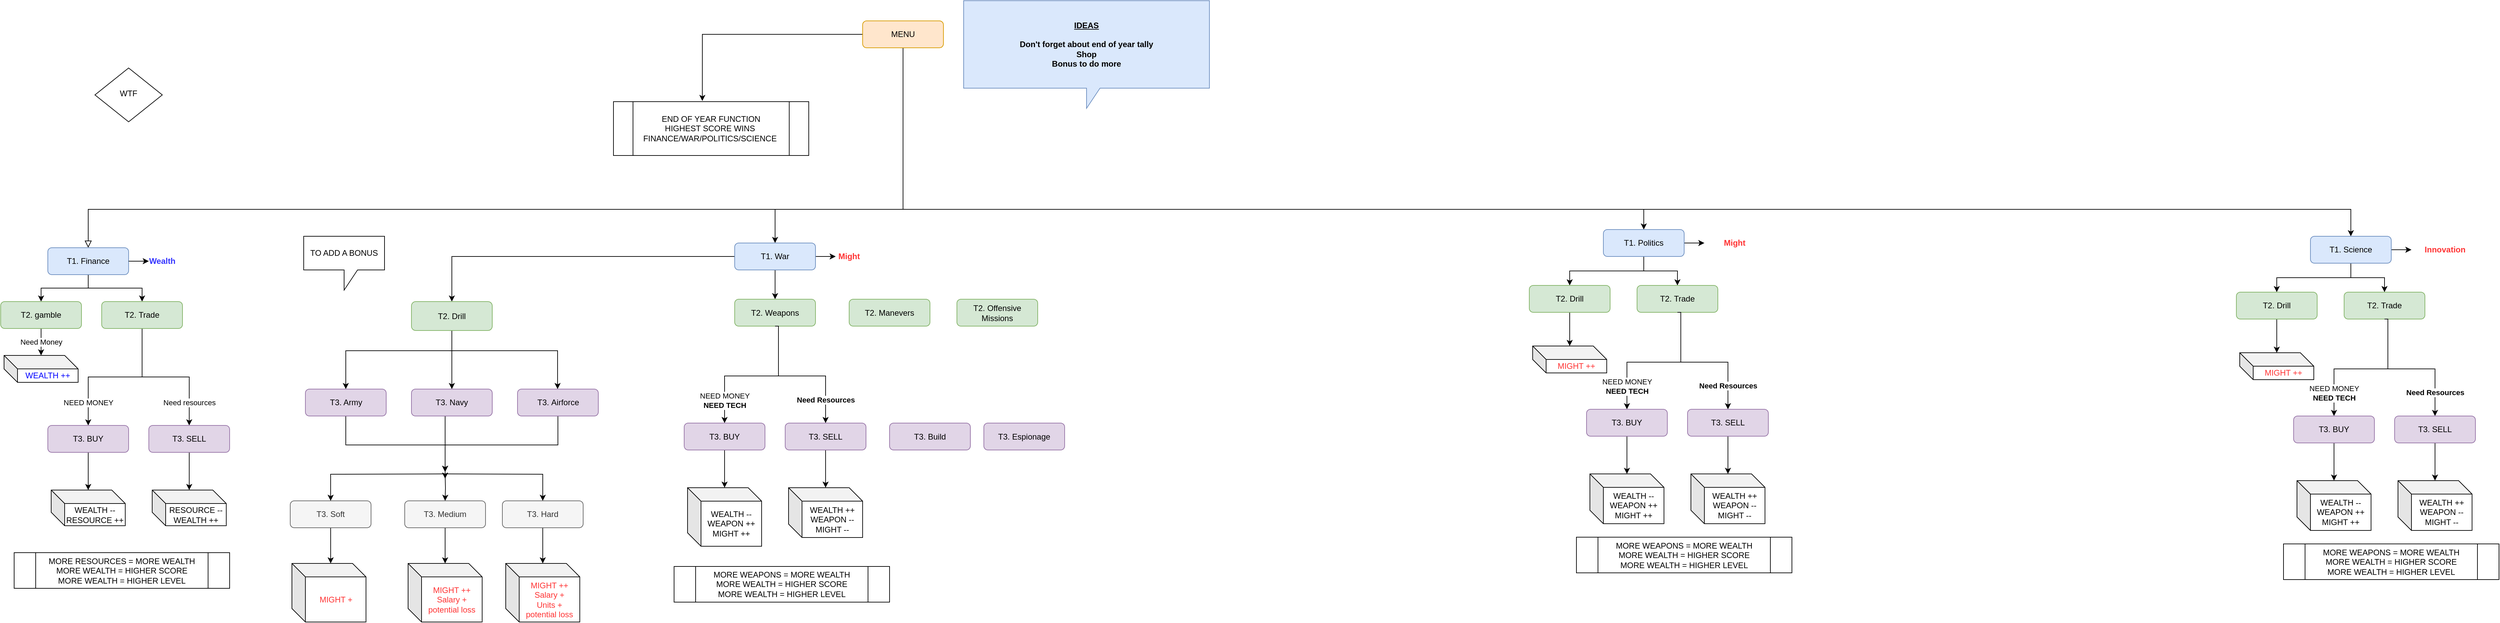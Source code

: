 <mxfile version="13.3.0" type="device" pages="2"><diagram id="C5RBs43oDa-KdzZeNtuy" name="Page-1"><mxGraphModel dx="1431" dy="1806" grid="1" gridSize="10" guides="1" tooltips="1" connect="1" arrows="1" fold="1" page="1" pageScale="1" pageWidth="1169" pageHeight="827" math="0" shadow="0"><root><mxCell id="WIyWlLk6GJQsqaUBKTNV-0"/><mxCell id="WIyWlLk6GJQsqaUBKTNV-1" parent="WIyWlLk6GJQsqaUBKTNV-0"/><mxCell id="WIyWlLk6GJQsqaUBKTNV-2" value="" style="rounded=0;html=1;jettySize=auto;orthogonalLoop=1;fontSize=11;endArrow=block;endFill=0;endSize=8;strokeWidth=1;shadow=0;labelBackgroundColor=none;edgeStyle=orthogonalEdgeStyle;exitX=0.5;exitY=1;exitDx=0;exitDy=0;entryX=0.5;entryY=0;entryDx=0;entryDy=0;" parent="WIyWlLk6GJQsqaUBKTNV-1" source="WIyWlLk6GJQsqaUBKTNV-3" target="WIyWlLk6GJQsqaUBKTNV-7" edge="1"><mxGeometry relative="1" as="geometry"><mxPoint x="360" y="80" as="targetPoint"/><Array as="points"><mxPoint x="1350" y="90"/><mxPoint x="140" y="90"/></Array></mxGeometry></mxCell><mxCell id="rH4AoujXI77hZeZSFGKM-6" style="edgeStyle=orthogonalEdgeStyle;rounded=0;orthogonalLoop=1;jettySize=auto;html=1;entryX=0.5;entryY=0;entryDx=0;entryDy=0;exitX=0.5;exitY=1;exitDx=0;exitDy=0;" parent="WIyWlLk6GJQsqaUBKTNV-1" source="WIyWlLk6GJQsqaUBKTNV-3" target="rH4AoujXI77hZeZSFGKM-5" edge="1"><mxGeometry relative="1" as="geometry"><Array as="points"><mxPoint x="920" y="90"/><mxPoint x="880" y="90"/></Array></mxGeometry></mxCell><mxCell id="rH4AoujXI77hZeZSFGKM-82" style="edgeStyle=orthogonalEdgeStyle;rounded=0;orthogonalLoop=1;jettySize=auto;html=1;entryX=0.5;entryY=0;entryDx=0;entryDy=0;fontColor=#FF3333;" parent="WIyWlLk6GJQsqaUBKTNV-1" source="WIyWlLk6GJQsqaUBKTNV-3" target="rH4AoujXI77hZeZSFGKM-67" edge="1"><mxGeometry relative="1" as="geometry"><Array as="points"><mxPoint x="1350" y="90"/><mxPoint x="2450" y="90"/></Array></mxGeometry></mxCell><mxCell id="rH4AoujXI77hZeZSFGKM-83" style="edgeStyle=orthogonalEdgeStyle;rounded=0;orthogonalLoop=1;jettySize=auto;html=1;entryX=0.455;entryY=-0.012;entryDx=0;entryDy=0;entryPerimeter=0;fontColor=#FF3333;" parent="WIyWlLk6GJQsqaUBKTNV-1" source="WIyWlLk6GJQsqaUBKTNV-3" target="rH4AoujXI77hZeZSFGKM-20" edge="1"><mxGeometry relative="1" as="geometry"/></mxCell><mxCell id="zy7K51G2EDjG5SIiuKVF-21" style="edgeStyle=orthogonalEdgeStyle;rounded=0;orthogonalLoop=1;jettySize=auto;html=1;entryX=0.5;entryY=0;entryDx=0;entryDy=0;" edge="1" parent="WIyWlLk6GJQsqaUBKTNV-1" source="WIyWlLk6GJQsqaUBKTNV-3" target="zy7K51G2EDjG5SIiuKVF-3"><mxGeometry relative="1" as="geometry"><Array as="points"><mxPoint x="1350" y="90"/><mxPoint x="3500" y="90"/></Array></mxGeometry></mxCell><mxCell id="WIyWlLk6GJQsqaUBKTNV-3" value="MENU" style="rounded=1;whiteSpace=wrap;html=1;fontSize=12;glass=0;strokeWidth=1;shadow=0;fillColor=#ffe6cc;strokeColor=#d79b00;" parent="WIyWlLk6GJQsqaUBKTNV-1" vertex="1"><mxGeometry x="1290" y="-190" width="120" height="40" as="geometry"/></mxCell><mxCell id="rH4AoujXI77hZeZSFGKM-3" style="edgeStyle=orthogonalEdgeStyle;rounded=0;orthogonalLoop=1;jettySize=auto;html=1;entryX=0.5;entryY=0;entryDx=0;entryDy=0;" parent="WIyWlLk6GJQsqaUBKTNV-1" source="WIyWlLk6GJQsqaUBKTNV-7" target="rH4AoujXI77hZeZSFGKM-1" edge="1"><mxGeometry relative="1" as="geometry"/></mxCell><mxCell id="rH4AoujXI77hZeZSFGKM-4" style="edgeStyle=orthogonalEdgeStyle;rounded=0;orthogonalLoop=1;jettySize=auto;html=1;entryX=0.5;entryY=0;entryDx=0;entryDy=0;" parent="WIyWlLk6GJQsqaUBKTNV-1" source="WIyWlLk6GJQsqaUBKTNV-7" target="rH4AoujXI77hZeZSFGKM-2" edge="1"><mxGeometry relative="1" as="geometry"/></mxCell><mxCell id="WIyWlLk6GJQsqaUBKTNV-7" value="T1. Finance" style="rounded=1;whiteSpace=wrap;html=1;fontSize=12;glass=0;strokeWidth=1;shadow=0;fillColor=#dae8fc;strokeColor=#6c8ebf;" parent="WIyWlLk6GJQsqaUBKTNV-1" vertex="1"><mxGeometry x="80" y="147" width="120" height="40" as="geometry"/></mxCell><mxCell id="WIyWlLk6GJQsqaUBKTNV-10" value="WTF" style="rhombus;whiteSpace=wrap;html=1;shadow=0;fontFamily=Helvetica;fontSize=12;align=center;strokeWidth=1;spacing=6;spacingTop=-4;" parent="WIyWlLk6GJQsqaUBKTNV-1" vertex="1"><mxGeometry x="150" y="-120" width="100" height="80" as="geometry"/></mxCell><mxCell id="rH4AoujXI77hZeZSFGKM-8" value="Need Money" style="edgeStyle=orthogonalEdgeStyle;rounded=0;orthogonalLoop=1;jettySize=auto;html=1;" parent="WIyWlLk6GJQsqaUBKTNV-1" source="rH4AoujXI77hZeZSFGKM-1" target="rH4AoujXI77hZeZSFGKM-7" edge="1"><mxGeometry relative="1" as="geometry"/></mxCell><mxCell id="rH4AoujXI77hZeZSFGKM-1" value="T2.&amp;nbsp;gamble" style="rounded=1;whiteSpace=wrap;html=1;fontSize=12;glass=0;strokeWidth=1;shadow=0;fillColor=#d5e8d4;strokeColor=#82b366;" parent="WIyWlLk6GJQsqaUBKTNV-1" vertex="1"><mxGeometry x="10" y="227" width="120" height="40" as="geometry"/></mxCell><mxCell id="rH4AoujXI77hZeZSFGKM-12" value="NEED MONEY" style="edgeStyle=orthogonalEdgeStyle;rounded=0;orthogonalLoop=1;jettySize=auto;html=1;entryX=0.5;entryY=0;entryDx=0;entryDy=0;" parent="WIyWlLk6GJQsqaUBKTNV-1" source="rH4AoujXI77hZeZSFGKM-2" target="rH4AoujXI77hZeZSFGKM-10" edge="1"><mxGeometry x="0.696" relative="1" as="geometry"><mxPoint as="offset"/></mxGeometry></mxCell><mxCell id="rH4AoujXI77hZeZSFGKM-13" value="Need resources" style="edgeStyle=orthogonalEdgeStyle;rounded=0;orthogonalLoop=1;jettySize=auto;html=1;entryX=0.5;entryY=0;entryDx=0;entryDy=0;" parent="WIyWlLk6GJQsqaUBKTNV-1" source="rH4AoujXI77hZeZSFGKM-2" target="rH4AoujXI77hZeZSFGKM-11" edge="1"><mxGeometry x="0.682" relative="1" as="geometry"><mxPoint as="offset"/></mxGeometry></mxCell><mxCell id="rH4AoujXI77hZeZSFGKM-2" value="T2.&amp;nbsp;Trade" style="rounded=1;whiteSpace=wrap;html=1;fontSize=12;glass=0;strokeWidth=1;shadow=0;fillColor=#d5e8d4;strokeColor=#82b366;" parent="WIyWlLk6GJQsqaUBKTNV-1" vertex="1"><mxGeometry x="160" y="227" width="120" height="40" as="geometry"/></mxCell><mxCell id="rH4AoujXI77hZeZSFGKM-22" style="edgeStyle=orthogonalEdgeStyle;rounded=0;orthogonalLoop=1;jettySize=auto;html=1;entryX=0.5;entryY=0;entryDx=0;entryDy=0;" parent="WIyWlLk6GJQsqaUBKTNV-1" source="rH4AoujXI77hZeZSFGKM-5" target="rH4AoujXI77hZeZSFGKM-21" edge="1"><mxGeometry relative="1" as="geometry"/></mxCell><mxCell id="rH4AoujXI77hZeZSFGKM-24" style="edgeStyle=orthogonalEdgeStyle;rounded=0;orthogonalLoop=1;jettySize=auto;html=1;" parent="WIyWlLk6GJQsqaUBKTNV-1" source="rH4AoujXI77hZeZSFGKM-5" target="rH4AoujXI77hZeZSFGKM-23" edge="1"><mxGeometry relative="1" as="geometry"/></mxCell><mxCell id="rH4AoujXI77hZeZSFGKM-31" style="edgeStyle=orthogonalEdgeStyle;rounded=0;orthogonalLoop=1;jettySize=auto;html=1;" parent="WIyWlLk6GJQsqaUBKTNV-1" source="rH4AoujXI77hZeZSFGKM-5" target="rH4AoujXI77hZeZSFGKM-30" edge="1"><mxGeometry relative="1" as="geometry"/></mxCell><mxCell id="rH4AoujXI77hZeZSFGKM-5" value="T1.&amp;nbsp;War" style="rounded=1;whiteSpace=wrap;html=1;fontSize=12;glass=0;strokeWidth=1;shadow=0;fillColor=#dae8fc;strokeColor=#6c8ebf;" parent="WIyWlLk6GJQsqaUBKTNV-1" vertex="1"><mxGeometry x="1100" y="140" width="120" height="40" as="geometry"/></mxCell><mxCell id="rH4AoujXI77hZeZSFGKM-7" value="&lt;font color=&quot;#0000ff&quot;&gt;WEALTH ++&lt;/font&gt;" style="shape=cube;whiteSpace=wrap;html=1;boundedLbl=1;backgroundOutline=1;darkOpacity=0.05;darkOpacity2=0.1;" parent="WIyWlLk6GJQsqaUBKTNV-1" vertex="1"><mxGeometry x="15" y="307" width="110" height="40" as="geometry"/></mxCell><mxCell id="rH4AoujXI77hZeZSFGKM-15" style="edgeStyle=orthogonalEdgeStyle;rounded=0;orthogonalLoop=1;jettySize=auto;html=1;" parent="WIyWlLk6GJQsqaUBKTNV-1" source="rH4AoujXI77hZeZSFGKM-10" target="rH4AoujXI77hZeZSFGKM-14" edge="1"><mxGeometry relative="1" as="geometry"/></mxCell><mxCell id="rH4AoujXI77hZeZSFGKM-10" value="T3.&amp;nbsp;BUY" style="rounded=1;whiteSpace=wrap;html=1;fontSize=12;glass=0;strokeWidth=1;shadow=0;fillColor=#e1d5e7;strokeColor=#9673a6;" parent="WIyWlLk6GJQsqaUBKTNV-1" vertex="1"><mxGeometry x="80" y="411" width="120" height="40" as="geometry"/></mxCell><mxCell id="rH4AoujXI77hZeZSFGKM-17" style="edgeStyle=orthogonalEdgeStyle;rounded=0;orthogonalLoop=1;jettySize=auto;html=1;" parent="WIyWlLk6GJQsqaUBKTNV-1" source="rH4AoujXI77hZeZSFGKM-11" target="rH4AoujXI77hZeZSFGKM-16" edge="1"><mxGeometry relative="1" as="geometry"/></mxCell><mxCell id="rH4AoujXI77hZeZSFGKM-11" value="T3.&amp;nbsp;SELL" style="rounded=1;whiteSpace=wrap;html=1;fontSize=12;glass=0;strokeWidth=1;shadow=0;fillColor=#e1d5e7;strokeColor=#9673a6;" parent="WIyWlLk6GJQsqaUBKTNV-1" vertex="1"><mxGeometry x="230" y="411" width="120" height="40" as="geometry"/></mxCell><mxCell id="rH4AoujXI77hZeZSFGKM-14" value="WEALTH --&lt;br&gt;RESOURCE ++" style="shape=cube;whiteSpace=wrap;html=1;boundedLbl=1;backgroundOutline=1;darkOpacity=0.05;darkOpacity2=0.1;" parent="WIyWlLk6GJQsqaUBKTNV-1" vertex="1"><mxGeometry x="85" y="507" width="110" height="53" as="geometry"/></mxCell><mxCell id="rH4AoujXI77hZeZSFGKM-16" value="RESOURCE --&lt;br&gt;WEALTH ++" style="shape=cube;whiteSpace=wrap;html=1;boundedLbl=1;backgroundOutline=1;darkOpacity=0.05;darkOpacity2=0.1;" parent="WIyWlLk6GJQsqaUBKTNV-1" vertex="1"><mxGeometry x="235" y="507" width="110" height="53" as="geometry"/></mxCell><mxCell id="rH4AoujXI77hZeZSFGKM-18" value="MORE RESOURCES = MORE WEALTH&lt;br&gt;MORE WEALTH = HIGHER SCORE&lt;br&gt;MORE WEALTH = HIGHER LEVEL" style="shape=process;whiteSpace=wrap;html=1;backgroundOutline=1;" parent="WIyWlLk6GJQsqaUBKTNV-1" vertex="1"><mxGeometry x="30" y="600" width="320" height="53" as="geometry"/></mxCell><mxCell id="rH4AoujXI77hZeZSFGKM-20" value="END OF YEAR FUNCTION&lt;br&gt;HIGHEST SCORE WINS&amp;nbsp;&lt;br&gt;FINANCE/WAR/POLITICS/SCIENCE&amp;nbsp;" style="shape=process;whiteSpace=wrap;html=1;backgroundOutline=1;" parent="WIyWlLk6GJQsqaUBKTNV-1" vertex="1"><mxGeometry x="920" y="-70" width="290" height="80" as="geometry"/></mxCell><mxCell id="rH4AoujXI77hZeZSFGKM-21" value="T2. Weapons" style="rounded=1;whiteSpace=wrap;html=1;fontSize=12;glass=0;strokeWidth=1;shadow=0;fillColor=#d5e8d4;strokeColor=#82b366;" parent="WIyWlLk6GJQsqaUBKTNV-1" vertex="1"><mxGeometry x="1100" y="223.5" width="120" height="40" as="geometry"/></mxCell><mxCell id="-z6xKTFZvxS5Gk8_AMt1-5" style="edgeStyle=orthogonalEdgeStyle;rounded=0;orthogonalLoop=1;jettySize=auto;html=1;" edge="1" parent="WIyWlLk6GJQsqaUBKTNV-1" source="rH4AoujXI77hZeZSFGKM-23" target="-z6xKTFZvxS5Gk8_AMt1-15"><mxGeometry relative="1" as="geometry"><mxPoint x="680" y="310" as="targetPoint"/></mxGeometry></mxCell><mxCell id="-z6xKTFZvxS5Gk8_AMt1-17" style="edgeStyle=orthogonalEdgeStyle;rounded=0;orthogonalLoop=1;jettySize=auto;html=1;entryX=0.5;entryY=0;entryDx=0;entryDy=0;" edge="1" parent="WIyWlLk6GJQsqaUBKTNV-1" source="rH4AoujXI77hZeZSFGKM-23" target="-z6xKTFZvxS5Gk8_AMt1-14"><mxGeometry relative="1" as="geometry"><Array as="points"><mxPoint x="680" y="300"/><mxPoint x="522" y="300"/></Array></mxGeometry></mxCell><mxCell id="-z6xKTFZvxS5Gk8_AMt1-18" style="edgeStyle=orthogonalEdgeStyle;rounded=0;orthogonalLoop=1;jettySize=auto;html=1;" edge="1" parent="WIyWlLk6GJQsqaUBKTNV-1" source="rH4AoujXI77hZeZSFGKM-23" target="-z6xKTFZvxS5Gk8_AMt1-16"><mxGeometry relative="1" as="geometry"><Array as="points"><mxPoint x="680" y="300"/><mxPoint x="837" y="300"/></Array></mxGeometry></mxCell><mxCell id="rH4AoujXI77hZeZSFGKM-23" value="T2.&amp;nbsp;Drill" style="rounded=1;whiteSpace=wrap;html=1;fontSize=12;glass=0;strokeWidth=1;shadow=0;fillColor=#d5e8d4;strokeColor=#82b366;" parent="WIyWlLk6GJQsqaUBKTNV-1" vertex="1"><mxGeometry x="620" y="227" width="120" height="43" as="geometry"/></mxCell><mxCell id="rH4AoujXI77hZeZSFGKM-25" value="&lt;font color=&quot;#3333ff&quot;&gt;&lt;b&gt;Wealth&lt;/b&gt;&lt;/font&gt;" style="text;html=1;strokeColor=none;fillColor=none;align=center;verticalAlign=middle;whiteSpace=wrap;rounded=0;" parent="WIyWlLk6GJQsqaUBKTNV-1" vertex="1"><mxGeometry x="230" y="157" width="40" height="20" as="geometry"/></mxCell><mxCell id="rH4AoujXI77hZeZSFGKM-26" value="" style="edgeStyle=orthogonalEdgeStyle;rounded=0;orthogonalLoop=1;jettySize=auto;html=1;" parent="WIyWlLk6GJQsqaUBKTNV-1" source="WIyWlLk6GJQsqaUBKTNV-7" target="rH4AoujXI77hZeZSFGKM-25" edge="1"><mxGeometry relative="1" as="geometry"/></mxCell><mxCell id="rH4AoujXI77hZeZSFGKM-30" value="Might" style="text;html=1;strokeColor=none;fillColor=none;align=center;verticalAlign=middle;whiteSpace=wrap;rounded=0;fontColor=#FF3333;fontStyle=1" parent="WIyWlLk6GJQsqaUBKTNV-1" vertex="1"><mxGeometry x="1250" y="150" width="40" height="20" as="geometry"/></mxCell><mxCell id="rH4AoujXI77hZeZSFGKM-32" value="&lt;font color=&quot;#ff3333&quot;&gt;MIGHT +&lt;br&gt;&lt;/font&gt;" style="shape=cube;whiteSpace=wrap;html=1;boundedLbl=1;backgroundOutline=1;darkOpacity=0.05;darkOpacity2=0.1;" parent="WIyWlLk6GJQsqaUBKTNV-1" vertex="1"><mxGeometry x="442.5" y="616" width="110" height="87" as="geometry"/></mxCell><mxCell id="rH4AoujXI77hZeZSFGKM-54" value="NEED MONEY&lt;br&gt;&lt;b&gt;NEED TECH&lt;/b&gt;" style="edgeStyle=orthogonalEdgeStyle;rounded=0;orthogonalLoop=1;jettySize=auto;html=1;entryX=0.5;entryY=0;entryDx=0;entryDy=0;" parent="WIyWlLk6GJQsqaUBKTNV-1" target="rH4AoujXI77hZeZSFGKM-57" edge="1"><mxGeometry x="0.696" relative="1" as="geometry"><mxPoint x="1165" y="263.5" as="sourcePoint"/><mxPoint as="offset"/><Array as="points"><mxPoint x="1165" y="337.5"/><mxPoint x="1085" y="337.5"/></Array></mxGeometry></mxCell><mxCell id="rH4AoujXI77hZeZSFGKM-55" value="&lt;b&gt;Need Resources&lt;/b&gt;" style="edgeStyle=orthogonalEdgeStyle;rounded=0;orthogonalLoop=1;jettySize=auto;html=1;entryX=0.5;entryY=0;entryDx=0;entryDy=0;exitX=0.5;exitY=1;exitDx=0;exitDy=0;" parent="WIyWlLk6GJQsqaUBKTNV-1" source="rH4AoujXI77hZeZSFGKM-21" target="rH4AoujXI77hZeZSFGKM-59" edge="1"><mxGeometry x="0.682" relative="1" as="geometry"><mxPoint x="1165" y="263.5" as="sourcePoint"/><mxPoint as="offset"/><Array as="points"><mxPoint x="1165" y="263.5"/><mxPoint x="1165" y="337.5"/><mxPoint x="1235" y="337.5"/></Array></mxGeometry></mxCell><mxCell id="rH4AoujXI77hZeZSFGKM-56" style="edgeStyle=orthogonalEdgeStyle;rounded=0;orthogonalLoop=1;jettySize=auto;html=1;" parent="WIyWlLk6GJQsqaUBKTNV-1" source="rH4AoujXI77hZeZSFGKM-57" target="rH4AoujXI77hZeZSFGKM-60" edge="1"><mxGeometry relative="1" as="geometry"/></mxCell><mxCell id="rH4AoujXI77hZeZSFGKM-57" value="T3.&amp;nbsp;BUY" style="rounded=1;whiteSpace=wrap;html=1;fontSize=12;glass=0;strokeWidth=1;shadow=0;fillColor=#e1d5e7;strokeColor=#9673a6;" parent="WIyWlLk6GJQsqaUBKTNV-1" vertex="1"><mxGeometry x="1025" y="407.5" width="120" height="40" as="geometry"/></mxCell><mxCell id="rH4AoujXI77hZeZSFGKM-58" style="edgeStyle=orthogonalEdgeStyle;rounded=0;orthogonalLoop=1;jettySize=auto;html=1;" parent="WIyWlLk6GJQsqaUBKTNV-1" source="rH4AoujXI77hZeZSFGKM-59" target="rH4AoujXI77hZeZSFGKM-61" edge="1"><mxGeometry relative="1" as="geometry"/></mxCell><mxCell id="rH4AoujXI77hZeZSFGKM-59" value="T3.&amp;nbsp;SELL" style="rounded=1;whiteSpace=wrap;html=1;fontSize=12;glass=0;strokeWidth=1;shadow=0;fillColor=#e1d5e7;strokeColor=#9673a6;" parent="WIyWlLk6GJQsqaUBKTNV-1" vertex="1"><mxGeometry x="1175" y="407.5" width="120" height="40" as="geometry"/></mxCell><mxCell id="rH4AoujXI77hZeZSFGKM-60" value="WEALTH --&lt;br&gt;WEAPON ++&lt;br&gt;MIGHT ++" style="shape=cube;whiteSpace=wrap;html=1;boundedLbl=1;backgroundOutline=1;darkOpacity=0.05;darkOpacity2=0.1;" parent="WIyWlLk6GJQsqaUBKTNV-1" vertex="1"><mxGeometry x="1030" y="503.5" width="110" height="87" as="geometry"/></mxCell><mxCell id="rH4AoujXI77hZeZSFGKM-61" value="WEALTH ++&lt;br&gt;WEAPON --&lt;br&gt;MIGHT --" style="shape=cube;whiteSpace=wrap;html=1;boundedLbl=1;backgroundOutline=1;darkOpacity=0.05;darkOpacity2=0.1;" parent="WIyWlLk6GJQsqaUBKTNV-1" vertex="1"><mxGeometry x="1180" y="503.5" width="110" height="74" as="geometry"/></mxCell><mxCell id="rH4AoujXI77hZeZSFGKM-63" value="MORE WEAPONS = MORE WEALTH&lt;br&gt;MORE WEALTH = HIGHER SCORE&lt;br&gt;MORE WEALTH = HIGHER LEVEL" style="shape=process;whiteSpace=wrap;html=1;backgroundOutline=1;" parent="WIyWlLk6GJQsqaUBKTNV-1" vertex="1"><mxGeometry x="1010" y="620.5" width="320" height="53" as="geometry"/></mxCell><mxCell id="rH4AoujXI77hZeZSFGKM-64" style="edgeStyle=orthogonalEdgeStyle;rounded=0;orthogonalLoop=1;jettySize=auto;html=1;entryX=0.5;entryY=0;entryDx=0;entryDy=0;" parent="WIyWlLk6GJQsqaUBKTNV-1" source="rH4AoujXI77hZeZSFGKM-67" target="rH4AoujXI77hZeZSFGKM-68" edge="1"><mxGeometry relative="1" as="geometry"/></mxCell><mxCell id="rH4AoujXI77hZeZSFGKM-65" style="edgeStyle=orthogonalEdgeStyle;rounded=0;orthogonalLoop=1;jettySize=auto;html=1;" parent="WIyWlLk6GJQsqaUBKTNV-1" source="rH4AoujXI77hZeZSFGKM-67" target="rH4AoujXI77hZeZSFGKM-70" edge="1"><mxGeometry relative="1" as="geometry"/></mxCell><mxCell id="rH4AoujXI77hZeZSFGKM-66" style="edgeStyle=orthogonalEdgeStyle;rounded=0;orthogonalLoop=1;jettySize=auto;html=1;" parent="WIyWlLk6GJQsqaUBKTNV-1" source="rH4AoujXI77hZeZSFGKM-67" target="rH4AoujXI77hZeZSFGKM-71" edge="1"><mxGeometry relative="1" as="geometry"/></mxCell><mxCell id="rH4AoujXI77hZeZSFGKM-67" value="T1. Politics" style="rounded=1;whiteSpace=wrap;html=1;fontSize=12;glass=0;strokeWidth=1;shadow=0;fillColor=#dae8fc;strokeColor=#6c8ebf;" parent="WIyWlLk6GJQsqaUBKTNV-1" vertex="1"><mxGeometry x="2390" y="120" width="120" height="40" as="geometry"/></mxCell><mxCell id="rH4AoujXI77hZeZSFGKM-68" value="T2.&amp;nbsp;Trade" style="rounded=1;whiteSpace=wrap;html=1;fontSize=12;glass=0;strokeWidth=1;shadow=0;fillColor=#d5e8d4;strokeColor=#82b366;" parent="WIyWlLk6GJQsqaUBKTNV-1" vertex="1"><mxGeometry x="2440" y="203" width="120" height="40" as="geometry"/></mxCell><mxCell id="rH4AoujXI77hZeZSFGKM-69" style="edgeStyle=orthogonalEdgeStyle;rounded=0;orthogonalLoop=1;jettySize=auto;html=1;fontColor=#FF3333;" parent="WIyWlLk6GJQsqaUBKTNV-1" source="rH4AoujXI77hZeZSFGKM-70" target="rH4AoujXI77hZeZSFGKM-72" edge="1"><mxGeometry relative="1" as="geometry"/></mxCell><mxCell id="rH4AoujXI77hZeZSFGKM-70" value="T2.&amp;nbsp;Drill" style="rounded=1;whiteSpace=wrap;html=1;fontSize=12;glass=0;strokeWidth=1;shadow=0;fillColor=#d5e8d4;strokeColor=#82b366;" parent="WIyWlLk6GJQsqaUBKTNV-1" vertex="1"><mxGeometry x="2280" y="203" width="120" height="40" as="geometry"/></mxCell><mxCell id="rH4AoujXI77hZeZSFGKM-71" value="Might" style="text;html=1;strokeColor=none;fillColor=none;align=center;verticalAlign=middle;whiteSpace=wrap;rounded=0;fontColor=#FF3333;fontStyle=1" parent="WIyWlLk6GJQsqaUBKTNV-1" vertex="1"><mxGeometry x="2540" y="130" width="90" height="20" as="geometry"/></mxCell><mxCell id="rH4AoujXI77hZeZSFGKM-72" value="&lt;font color=&quot;#ff3333&quot;&gt;MIGHT ++&lt;/font&gt;" style="shape=cube;whiteSpace=wrap;html=1;boundedLbl=1;backgroundOutline=1;darkOpacity=0.05;darkOpacity2=0.1;" parent="WIyWlLk6GJQsqaUBKTNV-1" vertex="1"><mxGeometry x="2285" y="293" width="110" height="40" as="geometry"/></mxCell><mxCell id="rH4AoujXI77hZeZSFGKM-73" value="NEED MONEY&lt;br&gt;&lt;b&gt;NEED TECH&lt;/b&gt;" style="edgeStyle=orthogonalEdgeStyle;rounded=0;orthogonalLoop=1;jettySize=auto;html=1;entryX=0.5;entryY=0;entryDx=0;entryDy=0;" parent="WIyWlLk6GJQsqaUBKTNV-1" target="rH4AoujXI77hZeZSFGKM-76" edge="1"><mxGeometry x="0.696" relative="1" as="geometry"><mxPoint x="2505" y="243" as="sourcePoint"/><mxPoint as="offset"/><Array as="points"><mxPoint x="2505" y="317"/><mxPoint x="2425" y="317"/></Array></mxGeometry></mxCell><mxCell id="rH4AoujXI77hZeZSFGKM-74" value="&lt;b&gt;Need Resources&lt;/b&gt;" style="edgeStyle=orthogonalEdgeStyle;rounded=0;orthogonalLoop=1;jettySize=auto;html=1;entryX=0.5;entryY=0;entryDx=0;entryDy=0;exitX=0.5;exitY=1;exitDx=0;exitDy=0;" parent="WIyWlLk6GJQsqaUBKTNV-1" source="rH4AoujXI77hZeZSFGKM-68" target="rH4AoujXI77hZeZSFGKM-78" edge="1"><mxGeometry x="0.682" relative="1" as="geometry"><mxPoint x="2505" y="243" as="sourcePoint"/><mxPoint as="offset"/><Array as="points"><mxPoint x="2505" y="243"/><mxPoint x="2505" y="317"/><mxPoint x="2575" y="317"/></Array></mxGeometry></mxCell><mxCell id="rH4AoujXI77hZeZSFGKM-75" style="edgeStyle=orthogonalEdgeStyle;rounded=0;orthogonalLoop=1;jettySize=auto;html=1;" parent="WIyWlLk6GJQsqaUBKTNV-1" source="rH4AoujXI77hZeZSFGKM-76" target="rH4AoujXI77hZeZSFGKM-79" edge="1"><mxGeometry relative="1" as="geometry"/></mxCell><mxCell id="rH4AoujXI77hZeZSFGKM-76" value="T3.&amp;nbsp;BUY" style="rounded=1;whiteSpace=wrap;html=1;fontSize=12;glass=0;strokeWidth=1;shadow=0;fillColor=#e1d5e7;strokeColor=#9673a6;" parent="WIyWlLk6GJQsqaUBKTNV-1" vertex="1"><mxGeometry x="2365" y="387" width="120" height="40" as="geometry"/></mxCell><mxCell id="rH4AoujXI77hZeZSFGKM-77" style="edgeStyle=orthogonalEdgeStyle;rounded=0;orthogonalLoop=1;jettySize=auto;html=1;" parent="WIyWlLk6GJQsqaUBKTNV-1" source="rH4AoujXI77hZeZSFGKM-78" target="rH4AoujXI77hZeZSFGKM-80" edge="1"><mxGeometry relative="1" as="geometry"/></mxCell><mxCell id="rH4AoujXI77hZeZSFGKM-78" value="T3.&amp;nbsp;SELL" style="rounded=1;whiteSpace=wrap;html=1;fontSize=12;glass=0;strokeWidth=1;shadow=0;fillColor=#e1d5e7;strokeColor=#9673a6;" parent="WIyWlLk6GJQsqaUBKTNV-1" vertex="1"><mxGeometry x="2515" y="387" width="120" height="40" as="geometry"/></mxCell><mxCell id="rH4AoujXI77hZeZSFGKM-79" value="WEALTH --&lt;br&gt;WEAPON ++&lt;br&gt;MIGHT ++" style="shape=cube;whiteSpace=wrap;html=1;boundedLbl=1;backgroundOutline=1;darkOpacity=0.05;darkOpacity2=0.1;" parent="WIyWlLk6GJQsqaUBKTNV-1" vertex="1"><mxGeometry x="2370" y="483" width="110" height="74" as="geometry"/></mxCell><mxCell id="rH4AoujXI77hZeZSFGKM-80" value="WEALTH ++&lt;br&gt;WEAPON --&lt;br&gt;MIGHT --" style="shape=cube;whiteSpace=wrap;html=1;boundedLbl=1;backgroundOutline=1;darkOpacity=0.05;darkOpacity2=0.1;" parent="WIyWlLk6GJQsqaUBKTNV-1" vertex="1"><mxGeometry x="2520" y="483" width="110" height="74" as="geometry"/></mxCell><mxCell id="rH4AoujXI77hZeZSFGKM-81" value="MORE WEAPONS = MORE WEALTH&lt;br&gt;MORE WEALTH = HIGHER SCORE&lt;br&gt;MORE WEALTH = HIGHER LEVEL" style="shape=process;whiteSpace=wrap;html=1;backgroundOutline=1;" parent="WIyWlLk6GJQsqaUBKTNV-1" vertex="1"><mxGeometry x="2350" y="577" width="320" height="53" as="geometry"/></mxCell><mxCell id="zy7K51G2EDjG5SIiuKVF-0" style="edgeStyle=orthogonalEdgeStyle;rounded=0;orthogonalLoop=1;jettySize=auto;html=1;entryX=0.5;entryY=0;entryDx=0;entryDy=0;" edge="1" parent="WIyWlLk6GJQsqaUBKTNV-1" source="zy7K51G2EDjG5SIiuKVF-3" target="zy7K51G2EDjG5SIiuKVF-4"><mxGeometry relative="1" as="geometry"/></mxCell><mxCell id="zy7K51G2EDjG5SIiuKVF-1" style="edgeStyle=orthogonalEdgeStyle;rounded=0;orthogonalLoop=1;jettySize=auto;html=1;" edge="1" parent="WIyWlLk6GJQsqaUBKTNV-1" source="zy7K51G2EDjG5SIiuKVF-3" target="zy7K51G2EDjG5SIiuKVF-6"><mxGeometry relative="1" as="geometry"/></mxCell><mxCell id="zy7K51G2EDjG5SIiuKVF-2" style="edgeStyle=orthogonalEdgeStyle;rounded=0;orthogonalLoop=1;jettySize=auto;html=1;" edge="1" parent="WIyWlLk6GJQsqaUBKTNV-1" source="zy7K51G2EDjG5SIiuKVF-3" target="zy7K51G2EDjG5SIiuKVF-7"><mxGeometry relative="1" as="geometry"/></mxCell><mxCell id="zy7K51G2EDjG5SIiuKVF-3" value="T1. Science" style="rounded=1;whiteSpace=wrap;html=1;fontSize=12;glass=0;strokeWidth=1;shadow=0;fillColor=#dae8fc;strokeColor=#6c8ebf;" vertex="1" parent="WIyWlLk6GJQsqaUBKTNV-1"><mxGeometry x="3440" y="130" width="120" height="40" as="geometry"/></mxCell><mxCell id="zy7K51G2EDjG5SIiuKVF-4" value="T2.&amp;nbsp;Trade" style="rounded=1;whiteSpace=wrap;html=1;fontSize=12;glass=0;strokeWidth=1;shadow=0;fillColor=#d5e8d4;strokeColor=#82b366;" vertex="1" parent="WIyWlLk6GJQsqaUBKTNV-1"><mxGeometry x="3490" y="213" width="120" height="40" as="geometry"/></mxCell><mxCell id="zy7K51G2EDjG5SIiuKVF-5" style="edgeStyle=orthogonalEdgeStyle;rounded=0;orthogonalLoop=1;jettySize=auto;html=1;fontColor=#FF3333;" edge="1" parent="WIyWlLk6GJQsqaUBKTNV-1" source="zy7K51G2EDjG5SIiuKVF-6" target="zy7K51G2EDjG5SIiuKVF-8"><mxGeometry relative="1" as="geometry"/></mxCell><mxCell id="zy7K51G2EDjG5SIiuKVF-6" value="T2.&amp;nbsp;Drill" style="rounded=1;whiteSpace=wrap;html=1;fontSize=12;glass=0;strokeWidth=1;shadow=0;fillColor=#d5e8d4;strokeColor=#82b366;" vertex="1" parent="WIyWlLk6GJQsqaUBKTNV-1"><mxGeometry x="3330" y="213" width="120" height="40" as="geometry"/></mxCell><mxCell id="zy7K51G2EDjG5SIiuKVF-7" value="Innovation" style="text;html=1;strokeColor=none;fillColor=none;align=center;verticalAlign=middle;whiteSpace=wrap;rounded=0;fontColor=#FF3333;fontStyle=1" vertex="1" parent="WIyWlLk6GJQsqaUBKTNV-1"><mxGeometry x="3590" y="140" width="100" height="20" as="geometry"/></mxCell><mxCell id="zy7K51G2EDjG5SIiuKVF-8" value="&lt;font color=&quot;#ff3333&quot;&gt;MIGHT ++&lt;/font&gt;" style="shape=cube;whiteSpace=wrap;html=1;boundedLbl=1;backgroundOutline=1;darkOpacity=0.05;darkOpacity2=0.1;" vertex="1" parent="WIyWlLk6GJQsqaUBKTNV-1"><mxGeometry x="3335" y="303" width="110" height="40" as="geometry"/></mxCell><mxCell id="zy7K51G2EDjG5SIiuKVF-9" value="NEED MONEY&lt;br&gt;&lt;b&gt;NEED TECH&lt;/b&gt;" style="edgeStyle=orthogonalEdgeStyle;rounded=0;orthogonalLoop=1;jettySize=auto;html=1;entryX=0.5;entryY=0;entryDx=0;entryDy=0;" edge="1" parent="WIyWlLk6GJQsqaUBKTNV-1" target="zy7K51G2EDjG5SIiuKVF-12"><mxGeometry x="0.696" relative="1" as="geometry"><mxPoint x="3555" y="253" as="sourcePoint"/><mxPoint as="offset"/><Array as="points"><mxPoint x="3555" y="327"/><mxPoint x="3475" y="327"/></Array></mxGeometry></mxCell><mxCell id="zy7K51G2EDjG5SIiuKVF-10" value="&lt;b&gt;Need Resources&lt;/b&gt;" style="edgeStyle=orthogonalEdgeStyle;rounded=0;orthogonalLoop=1;jettySize=auto;html=1;entryX=0.5;entryY=0;entryDx=0;entryDy=0;exitX=0.5;exitY=1;exitDx=0;exitDy=0;" edge="1" parent="WIyWlLk6GJQsqaUBKTNV-1" source="zy7K51G2EDjG5SIiuKVF-4" target="zy7K51G2EDjG5SIiuKVF-14"><mxGeometry x="0.682" relative="1" as="geometry"><mxPoint x="3555" y="253" as="sourcePoint"/><mxPoint as="offset"/><Array as="points"><mxPoint x="3555" y="253"/><mxPoint x="3555" y="327"/><mxPoint x="3625" y="327"/></Array></mxGeometry></mxCell><mxCell id="zy7K51G2EDjG5SIiuKVF-11" style="edgeStyle=orthogonalEdgeStyle;rounded=0;orthogonalLoop=1;jettySize=auto;html=1;" edge="1" parent="WIyWlLk6GJQsqaUBKTNV-1" source="zy7K51G2EDjG5SIiuKVF-12" target="zy7K51G2EDjG5SIiuKVF-15"><mxGeometry relative="1" as="geometry"/></mxCell><mxCell id="zy7K51G2EDjG5SIiuKVF-12" value="T3.&amp;nbsp;BUY" style="rounded=1;whiteSpace=wrap;html=1;fontSize=12;glass=0;strokeWidth=1;shadow=0;fillColor=#e1d5e7;strokeColor=#9673a6;" vertex="1" parent="WIyWlLk6GJQsqaUBKTNV-1"><mxGeometry x="3415" y="397" width="120" height="40" as="geometry"/></mxCell><mxCell id="zy7K51G2EDjG5SIiuKVF-13" style="edgeStyle=orthogonalEdgeStyle;rounded=0;orthogonalLoop=1;jettySize=auto;html=1;" edge="1" parent="WIyWlLk6GJQsqaUBKTNV-1" source="zy7K51G2EDjG5SIiuKVF-14" target="zy7K51G2EDjG5SIiuKVF-16"><mxGeometry relative="1" as="geometry"/></mxCell><mxCell id="zy7K51G2EDjG5SIiuKVF-14" value="T3.&amp;nbsp;SELL" style="rounded=1;whiteSpace=wrap;html=1;fontSize=12;glass=0;strokeWidth=1;shadow=0;fillColor=#e1d5e7;strokeColor=#9673a6;" vertex="1" parent="WIyWlLk6GJQsqaUBKTNV-1"><mxGeometry x="3565" y="397" width="120" height="40" as="geometry"/></mxCell><mxCell id="zy7K51G2EDjG5SIiuKVF-15" value="WEALTH --&lt;br&gt;WEAPON ++&lt;br&gt;MIGHT ++" style="shape=cube;whiteSpace=wrap;html=1;boundedLbl=1;backgroundOutline=1;darkOpacity=0.05;darkOpacity2=0.1;" vertex="1" parent="WIyWlLk6GJQsqaUBKTNV-1"><mxGeometry x="3420" y="493" width="110" height="74" as="geometry"/></mxCell><mxCell id="zy7K51G2EDjG5SIiuKVF-16" value="WEALTH ++&lt;br&gt;WEAPON --&lt;br&gt;MIGHT --" style="shape=cube;whiteSpace=wrap;html=1;boundedLbl=1;backgroundOutline=1;darkOpacity=0.05;darkOpacity2=0.1;" vertex="1" parent="WIyWlLk6GJQsqaUBKTNV-1"><mxGeometry x="3570" y="493" width="110" height="74" as="geometry"/></mxCell><mxCell id="zy7K51G2EDjG5SIiuKVF-17" value="MORE WEAPONS = MORE WEALTH&lt;br&gt;MORE WEALTH = HIGHER SCORE&lt;br&gt;MORE WEALTH = HIGHER LEVEL" style="shape=process;whiteSpace=wrap;html=1;backgroundOutline=1;" vertex="1" parent="WIyWlLk6GJQsqaUBKTNV-1"><mxGeometry x="3400" y="587" width="320" height="53" as="geometry"/></mxCell><mxCell id="zy7K51G2EDjG5SIiuKVF-18" value="T3.&amp;nbsp;Build" style="rounded=1;whiteSpace=wrap;html=1;fontSize=12;glass=0;strokeWidth=1;shadow=0;fillColor=#e1d5e7;strokeColor=#9673a6;" vertex="1" parent="WIyWlLk6GJQsqaUBKTNV-1"><mxGeometry x="1330" y="407.5" width="120" height="40" as="geometry"/></mxCell><mxCell id="zy7K51G2EDjG5SIiuKVF-19" value="T3.&amp;nbsp;Espionage" style="rounded=1;whiteSpace=wrap;html=1;fontSize=12;glass=0;strokeWidth=1;shadow=0;fillColor=#e1d5e7;strokeColor=#9673a6;" vertex="1" parent="WIyWlLk6GJQsqaUBKTNV-1"><mxGeometry x="1470" y="407.5" width="120" height="40" as="geometry"/></mxCell><mxCell id="zy7K51G2EDjG5SIiuKVF-20" value="&lt;b&gt;&lt;u&gt;IDEAS&lt;br&gt;&lt;/u&gt;&lt;br&gt;Don't forget about end of year tally&lt;br&gt;Shop&lt;br&gt;Bonus to do more&lt;br&gt;&lt;/b&gt;" style="shape=callout;whiteSpace=wrap;html=1;perimeter=calloutPerimeter;fillColor=#dae8fc;strokeColor=#6c8ebf;" vertex="1" parent="WIyWlLk6GJQsqaUBKTNV-1"><mxGeometry x="1440" y="-220" width="365" height="160" as="geometry"/></mxCell><mxCell id="zy7K51G2EDjG5SIiuKVF-23" value="T2. Manevers" style="rounded=1;whiteSpace=wrap;html=1;fontSize=12;glass=0;strokeWidth=1;shadow=0;fillColor=#d5e8d4;strokeColor=#82b366;" vertex="1" parent="WIyWlLk6GJQsqaUBKTNV-1"><mxGeometry x="1270" y="223.5" width="120" height="40" as="geometry"/></mxCell><mxCell id="zy7K51G2EDjG5SIiuKVF-24" value="T2. Offensive Missions" style="rounded=1;whiteSpace=wrap;html=1;fontSize=12;glass=0;strokeWidth=1;shadow=0;fillColor=#d5e8d4;strokeColor=#82b366;" vertex="1" parent="WIyWlLk6GJQsqaUBKTNV-1"><mxGeometry x="1430" y="223.5" width="120" height="40" as="geometry"/></mxCell><mxCell id="-z6xKTFZvxS5Gk8_AMt1-9" style="edgeStyle=orthogonalEdgeStyle;rounded=0;orthogonalLoop=1;jettySize=auto;html=1;entryX=0.523;entryY=0;entryDx=0;entryDy=0;entryPerimeter=0;" edge="1" parent="WIyWlLk6GJQsqaUBKTNV-1" source="-z6xKTFZvxS5Gk8_AMt1-1" target="rH4AoujXI77hZeZSFGKM-32"><mxGeometry relative="1" as="geometry"/></mxCell><mxCell id="-z6xKTFZvxS5Gk8_AMt1-1" value="T3. Soft" style="rounded=1;whiteSpace=wrap;html=1;fontSize=12;glass=0;strokeWidth=1;shadow=0;fillColor=#f5f5f5;strokeColor=#666666;fontColor=#333333;" vertex="1" parent="WIyWlLk6GJQsqaUBKTNV-1"><mxGeometry x="440" y="523" width="120" height="40" as="geometry"/></mxCell><mxCell id="-z6xKTFZvxS5Gk8_AMt1-11" style="edgeStyle=orthogonalEdgeStyle;rounded=0;orthogonalLoop=1;jettySize=auto;html=1;" edge="1" parent="WIyWlLk6GJQsqaUBKTNV-1" source="-z6xKTFZvxS5Gk8_AMt1-2" target="-z6xKTFZvxS5Gk8_AMt1-10"><mxGeometry relative="1" as="geometry"/></mxCell><mxCell id="-z6xKTFZvxS5Gk8_AMt1-2" value="T3.&amp;nbsp;Medium" style="rounded=1;whiteSpace=wrap;html=1;fontSize=12;glass=0;strokeWidth=1;shadow=0;fillColor=#f5f5f5;strokeColor=#666666;fontColor=#333333;" vertex="1" parent="WIyWlLk6GJQsqaUBKTNV-1"><mxGeometry x="610" y="523" width="120" height="40" as="geometry"/></mxCell><mxCell id="-z6xKTFZvxS5Gk8_AMt1-13" style="edgeStyle=orthogonalEdgeStyle;rounded=0;orthogonalLoop=1;jettySize=auto;html=1;" edge="1" parent="WIyWlLk6GJQsqaUBKTNV-1" source="-z6xKTFZvxS5Gk8_AMt1-3" target="-z6xKTFZvxS5Gk8_AMt1-12"><mxGeometry relative="1" as="geometry"/></mxCell><mxCell id="-z6xKTFZvxS5Gk8_AMt1-3" value="T3.&amp;nbsp;Hard" style="rounded=1;whiteSpace=wrap;html=1;fontSize=12;glass=0;strokeWidth=1;shadow=0;fillColor=#f5f5f5;strokeColor=#666666;fontColor=#333333;" vertex="1" parent="WIyWlLk6GJQsqaUBKTNV-1"><mxGeometry x="755" y="523" width="120" height="40" as="geometry"/></mxCell><mxCell id="-z6xKTFZvxS5Gk8_AMt1-6" style="edgeStyle=orthogonalEdgeStyle;rounded=0;orthogonalLoop=1;jettySize=auto;html=1;" edge="1" parent="WIyWlLk6GJQsqaUBKTNV-1" target="-z6xKTFZvxS5Gk8_AMt1-2"><mxGeometry relative="1" as="geometry"><mxPoint x="670" y="483" as="sourcePoint"/></mxGeometry></mxCell><mxCell id="-z6xKTFZvxS5Gk8_AMt1-7" style="edgeStyle=orthogonalEdgeStyle;rounded=0;orthogonalLoop=1;jettySize=auto;html=1;entryX=0.5;entryY=0;entryDx=0;entryDy=0;" edge="1" parent="WIyWlLk6GJQsqaUBKTNV-1" target="-z6xKTFZvxS5Gk8_AMt1-1"><mxGeometry relative="1" as="geometry"><mxPoint x="670" y="483" as="sourcePoint"/></mxGeometry></mxCell><mxCell id="-z6xKTFZvxS5Gk8_AMt1-8" style="edgeStyle=orthogonalEdgeStyle;rounded=0;orthogonalLoop=1;jettySize=auto;html=1;entryX=0.5;entryY=0;entryDx=0;entryDy=0;" edge="1" parent="WIyWlLk6GJQsqaUBKTNV-1" target="-z6xKTFZvxS5Gk8_AMt1-3"><mxGeometry relative="1" as="geometry"><mxPoint x="670" y="483" as="sourcePoint"/></mxGeometry></mxCell><mxCell id="-z6xKTFZvxS5Gk8_AMt1-10" value="&lt;font color=&quot;#ff3333&quot;&gt;MIGHT ++&lt;br&gt;Salary +&lt;br&gt;potential loss&lt;br&gt;&lt;/font&gt;" style="shape=cube;whiteSpace=wrap;html=1;boundedLbl=1;backgroundOutline=1;darkOpacity=0.05;darkOpacity2=0.1;" vertex="1" parent="WIyWlLk6GJQsqaUBKTNV-1"><mxGeometry x="615" y="616" width="110" height="87" as="geometry"/></mxCell><mxCell id="-z6xKTFZvxS5Gk8_AMt1-12" value="&lt;font color=&quot;#ff3333&quot;&gt;MIGHT ++&lt;br&gt;Salary +&lt;br&gt;Units +&lt;br&gt;potential loss&lt;br&gt;&lt;/font&gt;" style="shape=cube;whiteSpace=wrap;html=1;boundedLbl=1;backgroundOutline=1;darkOpacity=0.05;darkOpacity2=0.1;" vertex="1" parent="WIyWlLk6GJQsqaUBKTNV-1"><mxGeometry x="760" y="616" width="110" height="87" as="geometry"/></mxCell><mxCell id="-z6xKTFZvxS5Gk8_AMt1-21" style="edgeStyle=orthogonalEdgeStyle;rounded=0;orthogonalLoop=1;jettySize=auto;html=1;" edge="1" parent="WIyWlLk6GJQsqaUBKTNV-1" source="-z6xKTFZvxS5Gk8_AMt1-14"><mxGeometry relative="1" as="geometry"><mxPoint x="670" y="480" as="targetPoint"/><Array as="points"><mxPoint x="522" y="440"/><mxPoint x="670" y="440"/></Array></mxGeometry></mxCell><mxCell id="-z6xKTFZvxS5Gk8_AMt1-14" value="T3. Army" style="rounded=1;whiteSpace=wrap;html=1;fontSize=12;glass=0;strokeWidth=1;shadow=0;fillColor=#e1d5e7;strokeColor=#9673a6;" vertex="1" parent="WIyWlLk6GJQsqaUBKTNV-1"><mxGeometry x="462.5" y="357" width="120" height="40" as="geometry"/></mxCell><mxCell id="-z6xKTFZvxS5Gk8_AMt1-19" style="edgeStyle=orthogonalEdgeStyle;rounded=0;orthogonalLoop=1;jettySize=auto;html=1;" edge="1" parent="WIyWlLk6GJQsqaUBKTNV-1" source="-z6xKTFZvxS5Gk8_AMt1-15"><mxGeometry relative="1" as="geometry"><mxPoint x="670" y="490" as="targetPoint"/><Array as="points"><mxPoint x="670" y="430"/><mxPoint x="670" y="430"/></Array></mxGeometry></mxCell><mxCell id="-z6xKTFZvxS5Gk8_AMt1-15" value="T3.&amp;nbsp;Navy" style="rounded=1;whiteSpace=wrap;html=1;fontSize=12;glass=0;strokeWidth=1;shadow=0;fillColor=#e1d5e7;strokeColor=#9673a6;" vertex="1" parent="WIyWlLk6GJQsqaUBKTNV-1"><mxGeometry x="620" y="357" width="120" height="40" as="geometry"/></mxCell><mxCell id="-z6xKTFZvxS5Gk8_AMt1-20" style="edgeStyle=orthogonalEdgeStyle;rounded=0;orthogonalLoop=1;jettySize=auto;html=1;" edge="1" parent="WIyWlLk6GJQsqaUBKTNV-1" source="-z6xKTFZvxS5Gk8_AMt1-16"><mxGeometry relative="1" as="geometry"><mxPoint x="670" y="480" as="targetPoint"/><Array as="points"><mxPoint x="837" y="440"/><mxPoint x="670" y="440"/></Array></mxGeometry></mxCell><mxCell id="-z6xKTFZvxS5Gk8_AMt1-16" value="T3.&amp;nbsp;Airforce" style="rounded=1;whiteSpace=wrap;html=1;fontSize=12;glass=0;strokeWidth=1;shadow=0;fillColor=#e1d5e7;strokeColor=#9673a6;" vertex="1" parent="WIyWlLk6GJQsqaUBKTNV-1"><mxGeometry x="777.5" y="357" width="120" height="40" as="geometry"/></mxCell><mxCell id="-z6xKTFZvxS5Gk8_AMt1-22" value="TO ADD A BONUS" style="shape=callout;whiteSpace=wrap;html=1;perimeter=calloutPerimeter;" vertex="1" parent="WIyWlLk6GJQsqaUBKTNV-1"><mxGeometry x="460" y="130" width="120" height="80" as="geometry"/></mxCell></root></mxGraphModel></diagram><diagram id="u94cdvDrGOW2nkmi7Iuh" name="Page-2"><mxGraphModel dx="1670" dy="1142" grid="1" gridSize="10" guides="1" tooltips="1" connect="1" arrows="1" fold="1" page="1" pageScale="1" pageWidth="1169" pageHeight="827" math="0" shadow="0"><root><mxCell id="xmmUsELQ95Uw5pq6qs13-0"/><mxCell id="xmmUsELQ95Uw5pq6qs13-1" parent="xmmUsELQ95Uw5pq6qs13-0"/><mxCell id="xmmUsELQ95Uw5pq6qs13-2" value="Troops" style="rounded=1;whiteSpace=wrap;html=1;" vertex="1" parent="xmmUsELQ95Uw5pq6qs13-1"><mxGeometry x="20" y="234" width="120" height="60" as="geometry"/></mxCell><mxCell id="xmmUsELQ95Uw5pq6qs13-3" value="Tanks" style="rounded=1;whiteSpace=wrap;html=1;" vertex="1" parent="xmmUsELQ95Uw5pq6qs13-1"><mxGeometry x="180" y="234" width="120" height="60" as="geometry"/></mxCell><mxCell id="xmmUsELQ95Uw5pq6qs13-4" value="gunboats" style="rounded=1;whiteSpace=wrap;html=1;" vertex="1" parent="xmmUsELQ95Uw5pq6qs13-1"><mxGeometry x="330" y="234" width="120" height="60" as="geometry"/></mxCell><mxCell id="xmmUsELQ95Uw5pq6qs13-5" value="Destroyers" style="rounded=1;whiteSpace=wrap;html=1;" vertex="1" parent="xmmUsELQ95Uw5pq6qs13-1"><mxGeometry x="480" y="234" width="120" height="60" as="geometry"/></mxCell><mxCell id="xmmUsELQ95Uw5pq6qs13-6" value="Fighter Jets" style="rounded=1;whiteSpace=wrap;html=1;" vertex="1" parent="xmmUsELQ95Uw5pq6qs13-1"><mxGeometry x="630" y="234" width="120" height="60" as="geometry"/></mxCell><mxCell id="xmmUsELQ95Uw5pq6qs13-7" value="Aircraft Carrier" style="rounded=1;whiteSpace=wrap;html=1;" vertex="1" parent="xmmUsELQ95Uw5pq6qs13-1"><mxGeometry x="780" y="234" width="120" height="60" as="geometry"/></mxCell><mxCell id="xmmUsELQ95Uw5pq6qs13-8" value="Nukes" style="rounded=1;whiteSpace=wrap;html=1;" vertex="1" parent="xmmUsELQ95Uw5pq6qs13-1"><mxGeometry x="930" y="234" width="120" height="60" as="geometry"/></mxCell><mxCell id="xmmUsELQ95Uw5pq6qs13-9" value="10" style="ellipse;whiteSpace=wrap;html=1;" vertex="1" parent="xmmUsELQ95Uw5pq6qs13-1"><mxGeometry x="30" y="334" width="120" height="80" as="geometry"/></mxCell><mxCell id="xmmUsELQ95Uw5pq6qs13-10" value="50" style="ellipse;whiteSpace=wrap;html=1;" vertex="1" parent="xmmUsELQ95Uw5pq6qs13-1"><mxGeometry x="180" y="334" width="120" height="80" as="geometry"/></mxCell><mxCell id="xmmUsELQ95Uw5pq6qs13-11" value="80" style="ellipse;whiteSpace=wrap;html=1;" vertex="1" parent="xmmUsELQ95Uw5pq6qs13-1"><mxGeometry x="330" y="334" width="120" height="80" as="geometry"/></mxCell><mxCell id="xmmUsELQ95Uw5pq6qs13-12" value="150" style="ellipse;whiteSpace=wrap;html=1;" vertex="1" parent="xmmUsELQ95Uw5pq6qs13-1"><mxGeometry x="480" y="334" width="120" height="80" as="geometry"/></mxCell><mxCell id="xmmUsELQ95Uw5pq6qs13-13" value="200" style="ellipse;whiteSpace=wrap;html=1;" vertex="1" parent="xmmUsELQ95Uw5pq6qs13-1"><mxGeometry x="630" y="334" width="120" height="80" as="geometry"/></mxCell><mxCell id="xmmUsELQ95Uw5pq6qs13-14" value="500" style="ellipse;whiteSpace=wrap;html=1;" vertex="1" parent="xmmUsELQ95Uw5pq6qs13-1"><mxGeometry x="780" y="334" width="120" height="80" as="geometry"/></mxCell><mxCell id="xmmUsELQ95Uw5pq6qs13-16" value="5000" style="ellipse;whiteSpace=wrap;html=1;" vertex="1" parent="xmmUsELQ95Uw5pq6qs13-1"><mxGeometry x="930" y="334" width="120" height="80" as="geometry"/></mxCell><mxCell id="xmmUsELQ95Uw5pq6qs13-17" value="MIGHT" style="shape=process;whiteSpace=wrap;html=1;backgroundOutline=1;" vertex="1" parent="xmmUsELQ95Uw5pq6qs13-1"><mxGeometry x="480" y="30" width="220" height="70" as="geometry"/></mxCell><mxCell id="QvW5GmwbjJu2kBCKj-4w-0" value="" style="shape=callout;whiteSpace=wrap;html=1;perimeter=calloutPerimeter;" vertex="1" parent="xmmUsELQ95Uw5pq6qs13-1"><mxGeometry x="50" y="25" width="290" height="135" as="geometry"/></mxCell></root></mxGraphModel></diagram></mxfile>